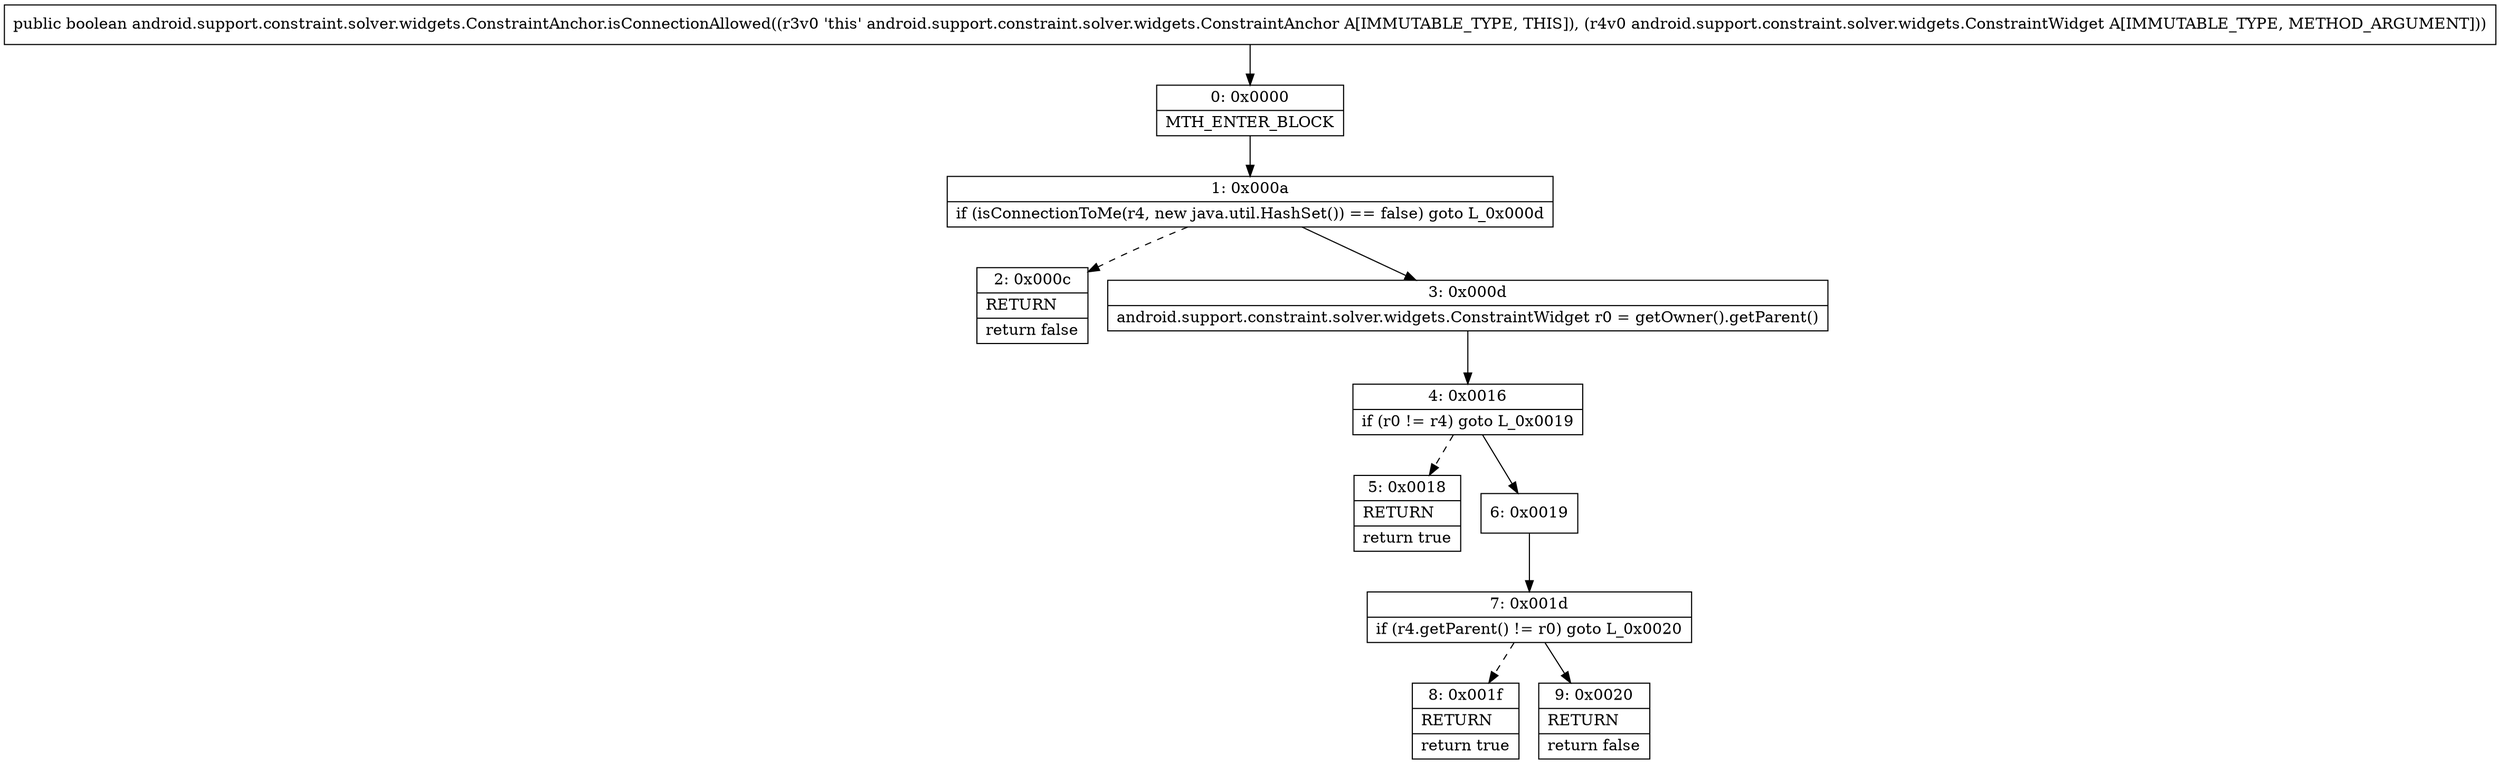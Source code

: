 digraph "CFG forandroid.support.constraint.solver.widgets.ConstraintAnchor.isConnectionAllowed(Landroid\/support\/constraint\/solver\/widgets\/ConstraintWidget;)Z" {
Node_0 [shape=record,label="{0\:\ 0x0000|MTH_ENTER_BLOCK\l}"];
Node_1 [shape=record,label="{1\:\ 0x000a|if (isConnectionToMe(r4, new java.util.HashSet()) == false) goto L_0x000d\l}"];
Node_2 [shape=record,label="{2\:\ 0x000c|RETURN\l|return false\l}"];
Node_3 [shape=record,label="{3\:\ 0x000d|android.support.constraint.solver.widgets.ConstraintWidget r0 = getOwner().getParent()\l}"];
Node_4 [shape=record,label="{4\:\ 0x0016|if (r0 != r4) goto L_0x0019\l}"];
Node_5 [shape=record,label="{5\:\ 0x0018|RETURN\l|return true\l}"];
Node_6 [shape=record,label="{6\:\ 0x0019}"];
Node_7 [shape=record,label="{7\:\ 0x001d|if (r4.getParent() != r0) goto L_0x0020\l}"];
Node_8 [shape=record,label="{8\:\ 0x001f|RETURN\l|return true\l}"];
Node_9 [shape=record,label="{9\:\ 0x0020|RETURN\l|return false\l}"];
MethodNode[shape=record,label="{public boolean android.support.constraint.solver.widgets.ConstraintAnchor.isConnectionAllowed((r3v0 'this' android.support.constraint.solver.widgets.ConstraintAnchor A[IMMUTABLE_TYPE, THIS]), (r4v0 android.support.constraint.solver.widgets.ConstraintWidget A[IMMUTABLE_TYPE, METHOD_ARGUMENT])) }"];
MethodNode -> Node_0;
Node_0 -> Node_1;
Node_1 -> Node_2[style=dashed];
Node_1 -> Node_3;
Node_3 -> Node_4;
Node_4 -> Node_5[style=dashed];
Node_4 -> Node_6;
Node_6 -> Node_7;
Node_7 -> Node_8[style=dashed];
Node_7 -> Node_9;
}

